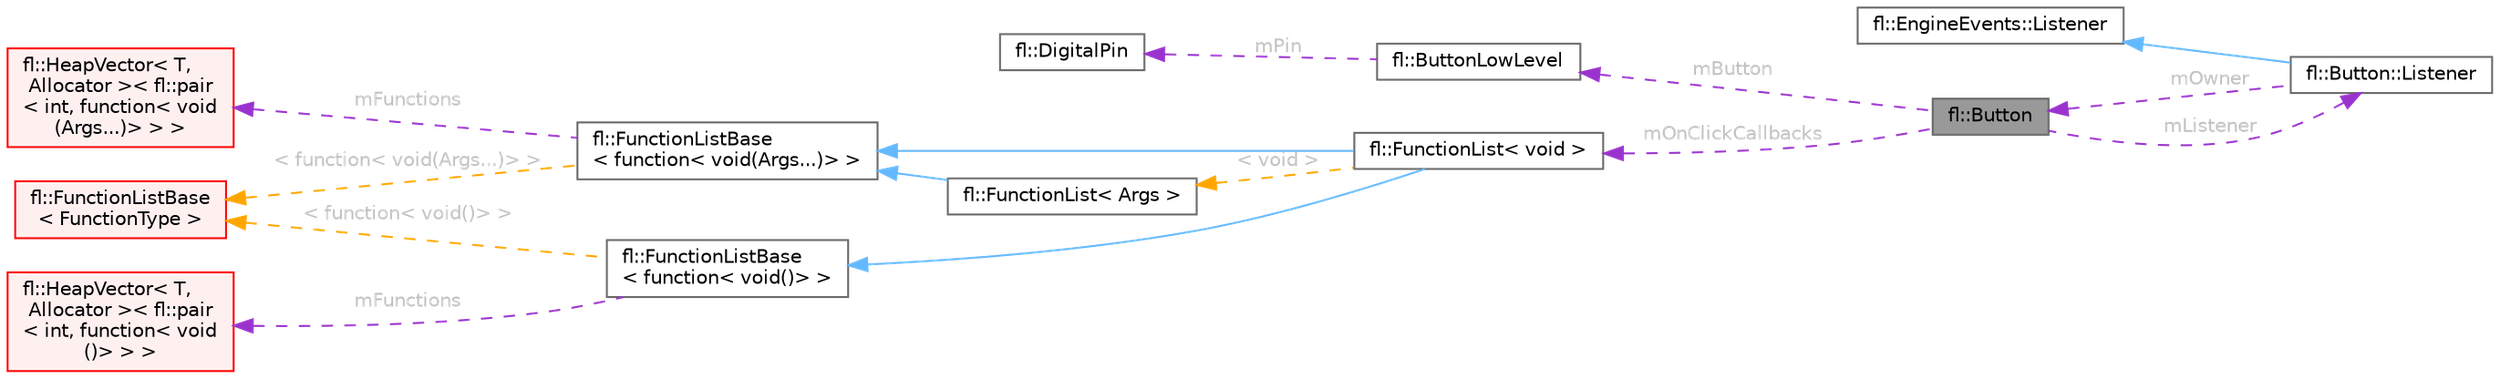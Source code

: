 digraph "fl::Button"
{
 // INTERACTIVE_SVG=YES
 // LATEX_PDF_SIZE
  bgcolor="transparent";
  edge [fontname=Helvetica,fontsize=10,labelfontname=Helvetica,labelfontsize=10];
  node [fontname=Helvetica,fontsize=10,shape=box,height=0.2,width=0.4];
  rankdir="LR";
  Node1 [id="Node000001",label="fl::Button",height=0.2,width=0.4,color="gray40", fillcolor="grey60", style="filled", fontcolor="black",tooltip=" "];
  Node2 -> Node1 [id="edge1_Node000001_Node000002",dir="back",color="darkorchid3",style="dashed",tooltip=" ",label=" mButton",fontcolor="grey" ];
  Node2 [id="Node000002",label="fl::ButtonLowLevel",height=0.2,width=0.4,color="gray40", fillcolor="white", style="filled",URL="$dd/d6e/classfl_1_1_button_low_level.html",tooltip=" "];
  Node3 -> Node2 [id="edge2_Node000002_Node000003",dir="back",color="darkorchid3",style="dashed",tooltip=" ",label=" mPin",fontcolor="grey" ];
  Node3 [id="Node000003",label="fl::DigitalPin",height=0.2,width=0.4,color="gray40", fillcolor="white", style="filled",URL="$d0/d32/classfl_1_1_digital_pin.html",tooltip=" "];
  Node4 -> Node1 [id="edge3_Node000001_Node000004",dir="back",color="darkorchid3",style="dashed",tooltip=" ",label=" mListener",fontcolor="grey" ];
  Node4 [id="Node000004",label="fl::Button::Listener",height=0.2,width=0.4,color="gray40", fillcolor="white", style="filled",URL="$da/d31/structfl_1_1_button_1_1_listener.html",tooltip=" "];
  Node5 -> Node4 [id="edge4_Node000004_Node000005",dir="back",color="steelblue1",style="solid",tooltip=" "];
  Node5 [id="Node000005",label="fl::EngineEvents::Listener",height=0.2,width=0.4,color="gray40", fillcolor="white", style="filled",URL="$db/da2/classfl_1_1_engine_events_1_1_listener.html",tooltip=" "];
  Node1 -> Node4 [id="edge5_Node000004_Node000001",dir="back",color="darkorchid3",style="dashed",tooltip=" ",label=" mOwner",fontcolor="grey" ];
  Node6 -> Node1 [id="edge6_Node000001_Node000006",dir="back",color="darkorchid3",style="dashed",tooltip=" ",label=" mOnClickCallbacks",fontcolor="grey" ];
  Node6 [id="Node000006",label="fl::FunctionList\< void \>",height=0.2,width=0.4,color="gray40", fillcolor="white", style="filled",URL="$d9/df5/classfl_1_1_function_list_3_01void_01_4.html",tooltip=" "];
  Node7 -> Node6 [id="edge7_Node000006_Node000007",dir="back",color="steelblue1",style="solid",tooltip=" "];
  Node7 [id="Node000007",label="fl::FunctionListBase\l\< function\< void(Args...)\> \>",height=0.2,width=0.4,color="gray40", fillcolor="white", style="filled",URL="$d7/de3/classfl_1_1_function_list_base.html",tooltip=" "];
  Node8 -> Node7 [id="edge8_Node000007_Node000008",dir="back",color="darkorchid3",style="dashed",tooltip=" ",label=" mFunctions",fontcolor="grey" ];
  Node8 [id="Node000008",label="fl::HeapVector\< T,\l Allocator \>\< fl::pair\l\< int, function\< void\l(Args...)\> \> \>",height=0.2,width=0.4,color="red", fillcolor="#FFF0F0", style="filled",URL="$db/ddd/classfl_1_1_heap_vector.html",tooltip=" "];
  Node11 -> Node7 [id="edge9_Node000007_Node000011",dir="back",color="orange",style="dashed",tooltip=" ",label=" \< function\< void(Args...)\> \>",fontcolor="grey" ];
  Node11 [id="Node000011",label="fl::FunctionListBase\l\< FunctionType \>",height=0.2,width=0.4,color="red", fillcolor="#FFF0F0", style="filled",URL="$d7/de3/classfl_1_1_function_list_base.html",tooltip=" "];
  Node13 -> Node6 [id="edge10_Node000006_Node000013",dir="back",color="steelblue1",style="solid",tooltip=" "];
  Node13 [id="Node000013",label="fl::FunctionListBase\l\< function\< void()\> \>",height=0.2,width=0.4,color="gray40", fillcolor="white", style="filled",URL="$d7/de3/classfl_1_1_function_list_base.html",tooltip=" "];
  Node14 -> Node13 [id="edge11_Node000013_Node000014",dir="back",color="darkorchid3",style="dashed",tooltip=" ",label=" mFunctions",fontcolor="grey" ];
  Node14 [id="Node000014",label="fl::HeapVector\< T,\l Allocator \>\< fl::pair\l\< int, function\< void\l()\> \> \>",height=0.2,width=0.4,color="red", fillcolor="#FFF0F0", style="filled",URL="$db/ddd/classfl_1_1_heap_vector.html",tooltip=" "];
  Node11 -> Node13 [id="edge12_Node000013_Node000011",dir="back",color="orange",style="dashed",tooltip=" ",label=" \< function\< void()\> \>",fontcolor="grey" ];
  Node15 -> Node6 [id="edge13_Node000006_Node000015",dir="back",color="orange",style="dashed",tooltip=" ",label=" \< void \>",fontcolor="grey" ];
  Node15 [id="Node000015",label="fl::FunctionList\< Args \>",height=0.2,width=0.4,color="gray40", fillcolor="white", style="filled",URL="$d1/d5d/classfl_1_1_function_list.html",tooltip=" "];
  Node7 -> Node15 [id="edge14_Node000015_Node000007",dir="back",color="steelblue1",style="solid",tooltip=" "];
}
